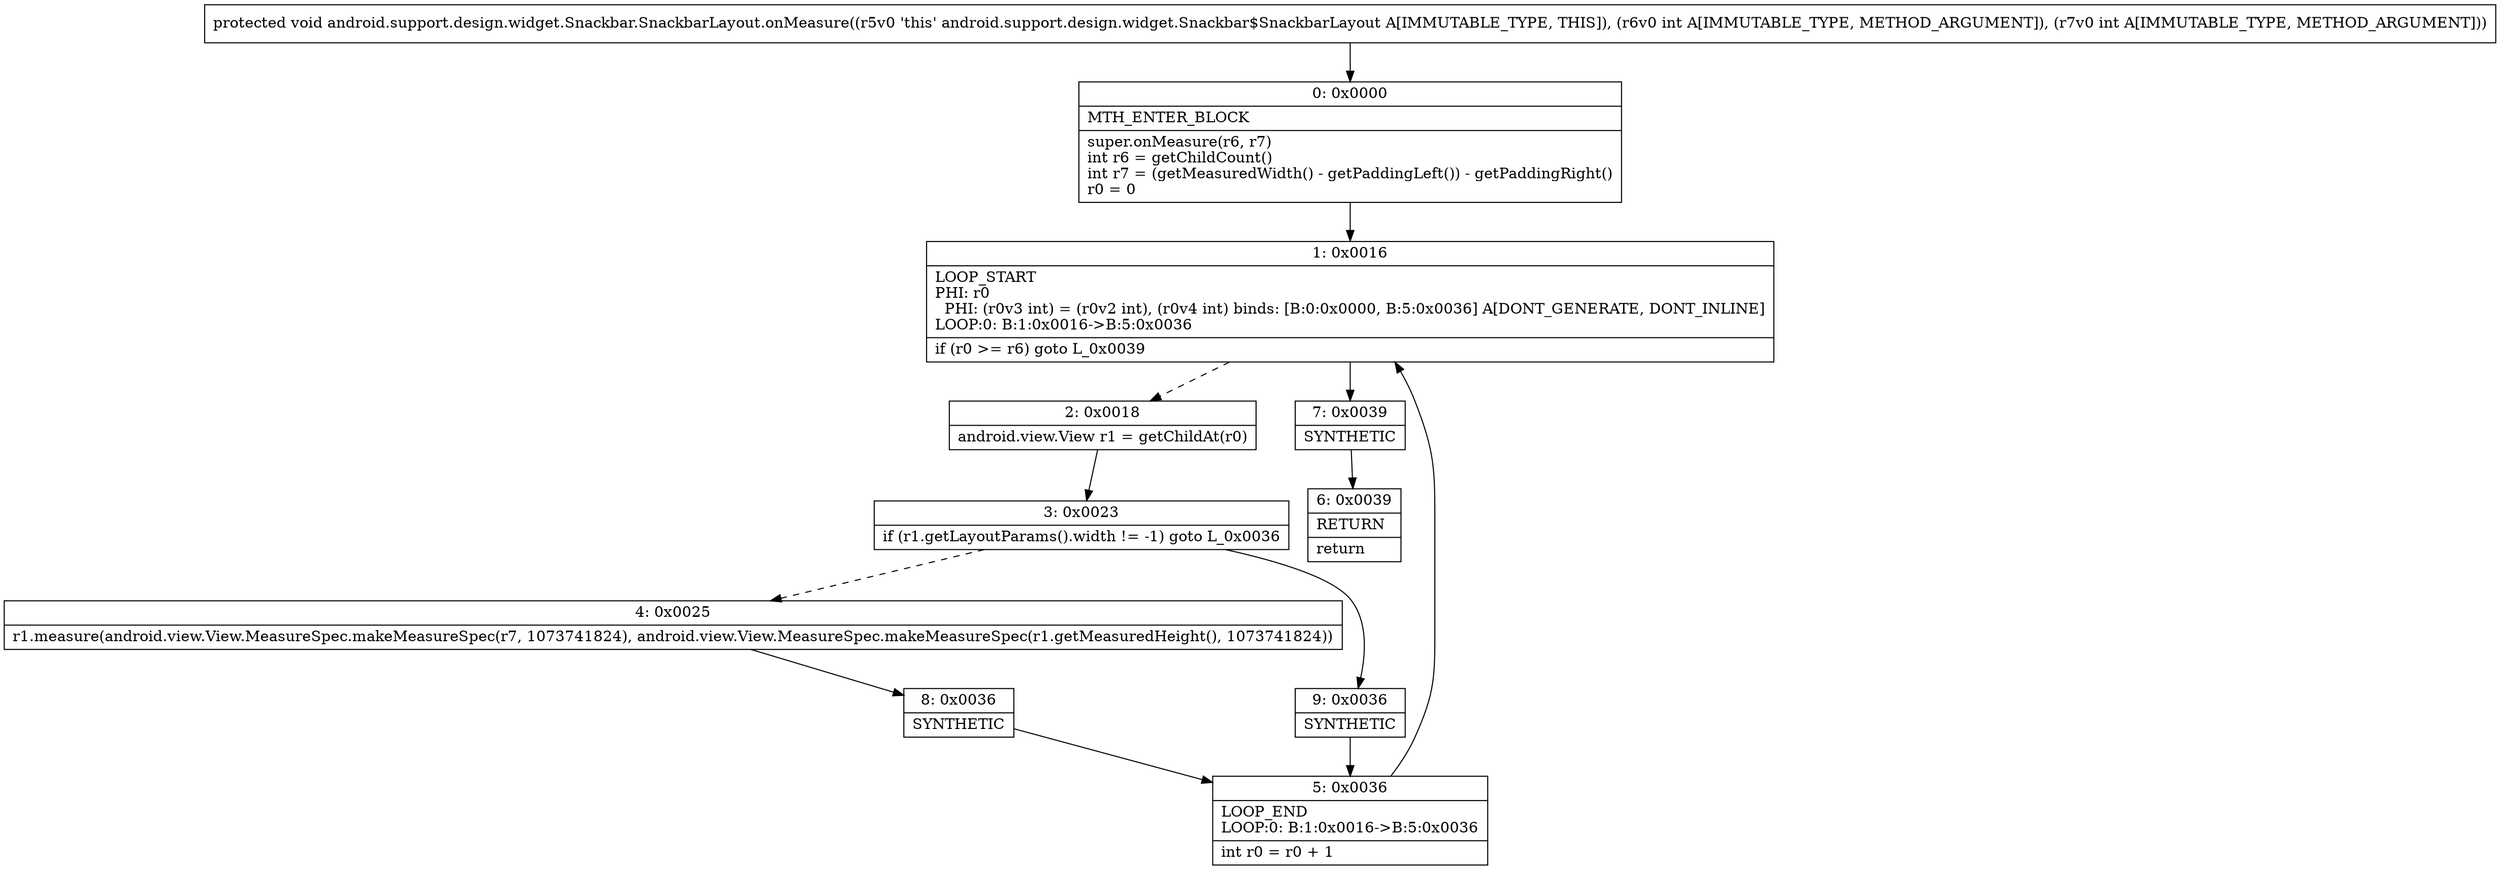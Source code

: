 digraph "CFG forandroid.support.design.widget.Snackbar.SnackbarLayout.onMeasure(II)V" {
Node_0 [shape=record,label="{0\:\ 0x0000|MTH_ENTER_BLOCK\l|super.onMeasure(r6, r7)\lint r6 = getChildCount()\lint r7 = (getMeasuredWidth() \- getPaddingLeft()) \- getPaddingRight()\lr0 = 0\l}"];
Node_1 [shape=record,label="{1\:\ 0x0016|LOOP_START\lPHI: r0 \l  PHI: (r0v3 int) = (r0v2 int), (r0v4 int) binds: [B:0:0x0000, B:5:0x0036] A[DONT_GENERATE, DONT_INLINE]\lLOOP:0: B:1:0x0016\-\>B:5:0x0036\l|if (r0 \>= r6) goto L_0x0039\l}"];
Node_2 [shape=record,label="{2\:\ 0x0018|android.view.View r1 = getChildAt(r0)\l}"];
Node_3 [shape=record,label="{3\:\ 0x0023|if (r1.getLayoutParams().width != \-1) goto L_0x0036\l}"];
Node_4 [shape=record,label="{4\:\ 0x0025|r1.measure(android.view.View.MeasureSpec.makeMeasureSpec(r7, 1073741824), android.view.View.MeasureSpec.makeMeasureSpec(r1.getMeasuredHeight(), 1073741824))\l}"];
Node_5 [shape=record,label="{5\:\ 0x0036|LOOP_END\lLOOP:0: B:1:0x0016\-\>B:5:0x0036\l|int r0 = r0 + 1\l}"];
Node_6 [shape=record,label="{6\:\ 0x0039|RETURN\l|return\l}"];
Node_7 [shape=record,label="{7\:\ 0x0039|SYNTHETIC\l}"];
Node_8 [shape=record,label="{8\:\ 0x0036|SYNTHETIC\l}"];
Node_9 [shape=record,label="{9\:\ 0x0036|SYNTHETIC\l}"];
MethodNode[shape=record,label="{protected void android.support.design.widget.Snackbar.SnackbarLayout.onMeasure((r5v0 'this' android.support.design.widget.Snackbar$SnackbarLayout A[IMMUTABLE_TYPE, THIS]), (r6v0 int A[IMMUTABLE_TYPE, METHOD_ARGUMENT]), (r7v0 int A[IMMUTABLE_TYPE, METHOD_ARGUMENT])) }"];
MethodNode -> Node_0;
Node_0 -> Node_1;
Node_1 -> Node_2[style=dashed];
Node_1 -> Node_7;
Node_2 -> Node_3;
Node_3 -> Node_4[style=dashed];
Node_3 -> Node_9;
Node_4 -> Node_8;
Node_5 -> Node_1;
Node_7 -> Node_6;
Node_8 -> Node_5;
Node_9 -> Node_5;
}

